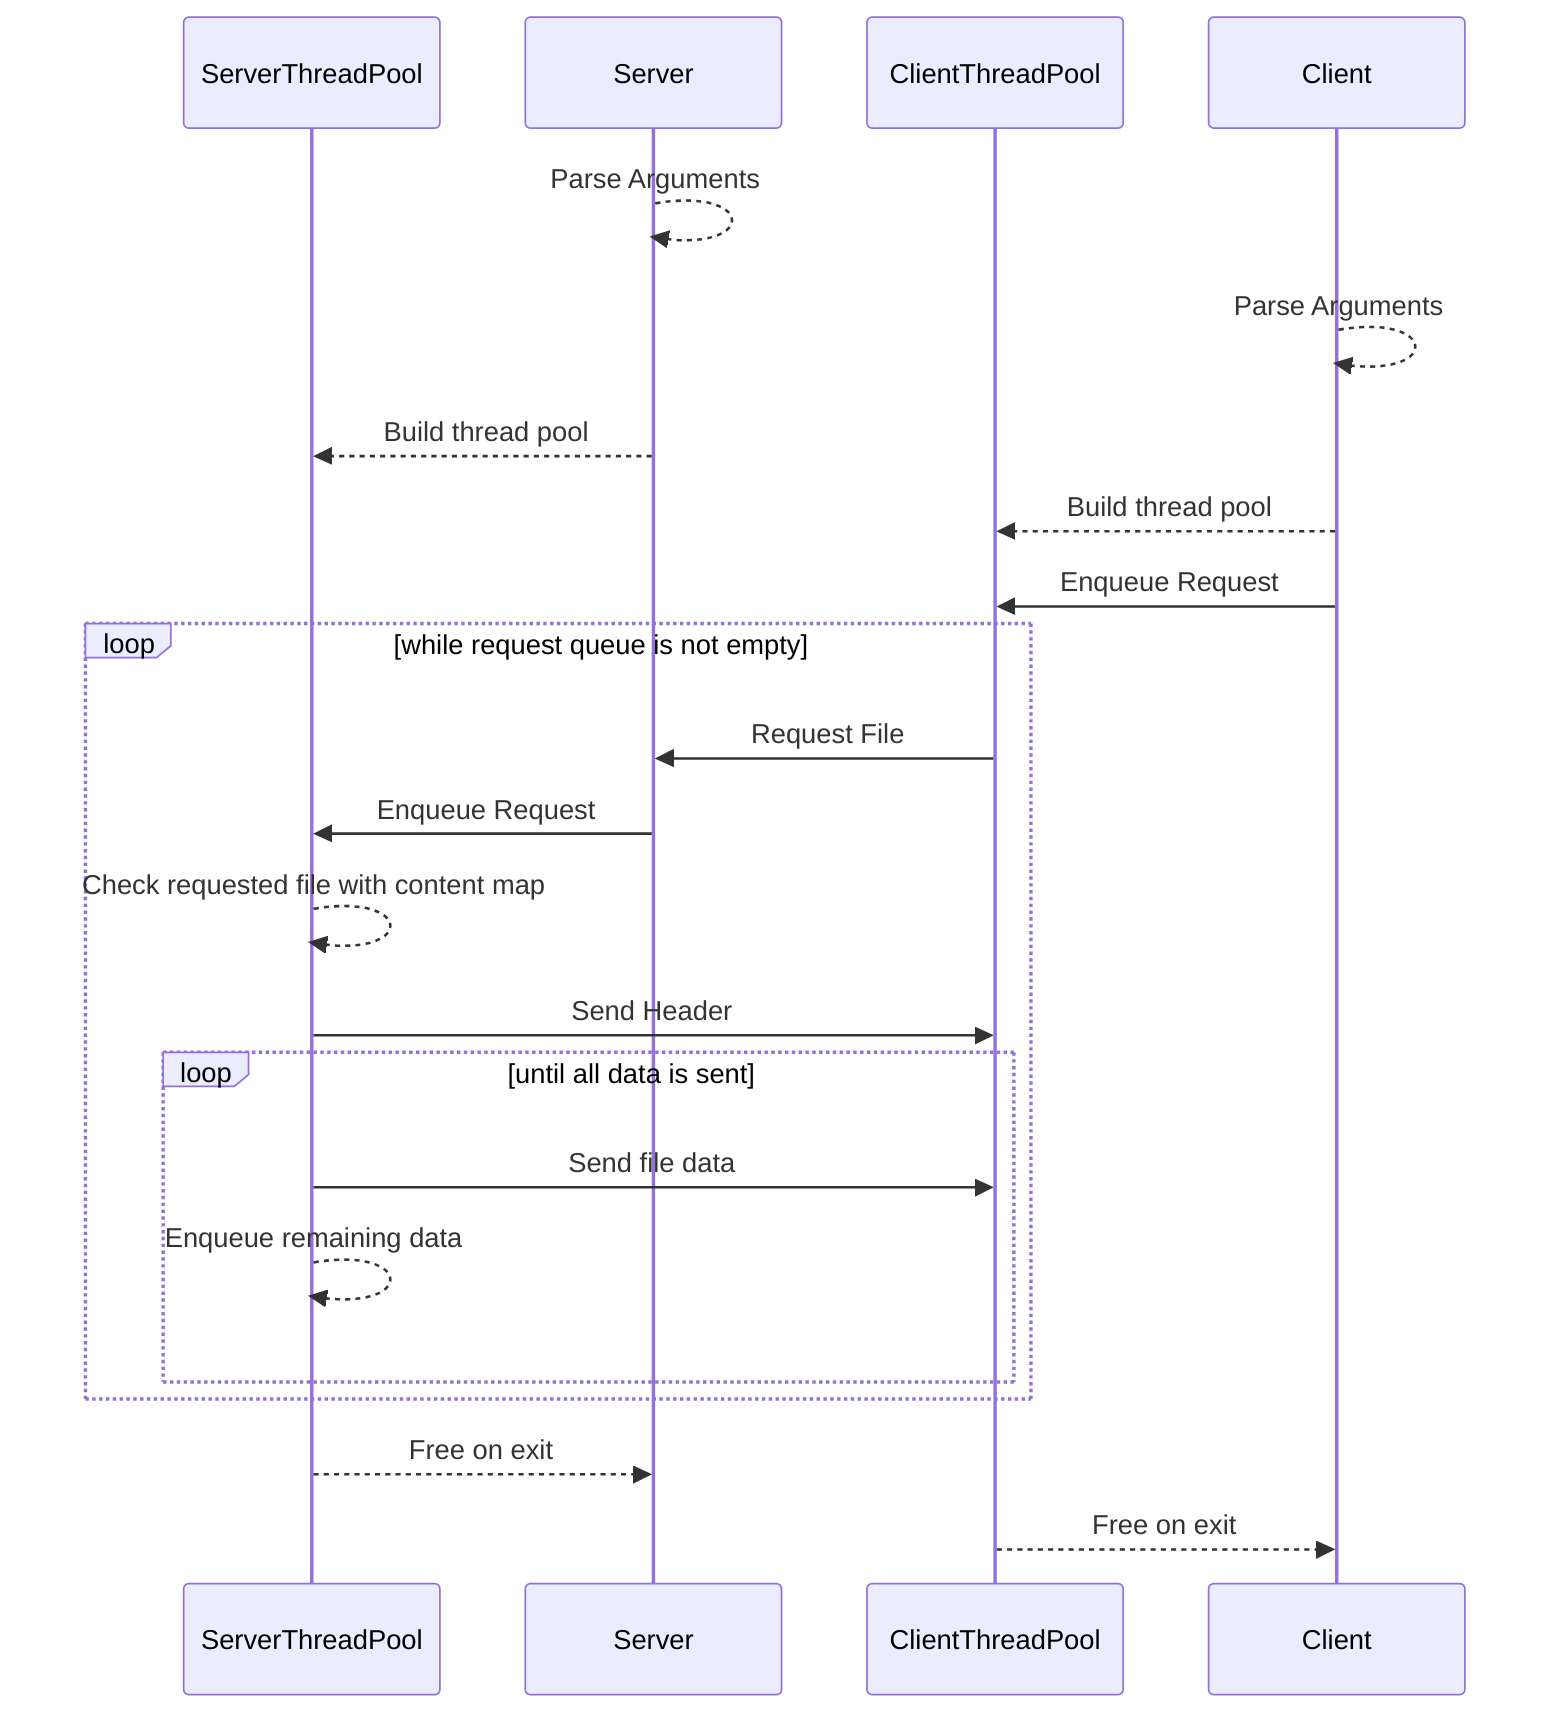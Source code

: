 %% File: {{_file_name_}}
%% Written by: {{_author_}}
%% Created on: {{_date_}}
sequenceDiagram
    participant ServerThreadPool
    participant Server

    participant ClientThreadPool
    participant Client

    Server -->> Server: Parse Arguments
    Client -->> Client: Parse Arguments
    Server -->> ServerThreadPool: Build thread pool
    Client -->> ClientThreadPool: Build thread pool

    Client ->> ClientThreadPool: Enqueue Request

    loop while request queue is not empty

        ClientThreadPool ->> Server: Request File

        Server ->> ServerThreadPool: Enqueue Request
        ServerThreadPool -->> ServerThreadPool: Check requested file with content map
        ServerThreadPool ->> ClientThreadPool: Send Header

        loop until all data is sent
            ServerThreadPool ->> ClientThreadPool: Send file data
            ServerThreadPool -->> ServerThreadPool: Enqueue remaining data
        end

    end

    ServerThreadPool -->> Server: Free on exit

    ClientThreadPool -->> Client: Free on exit